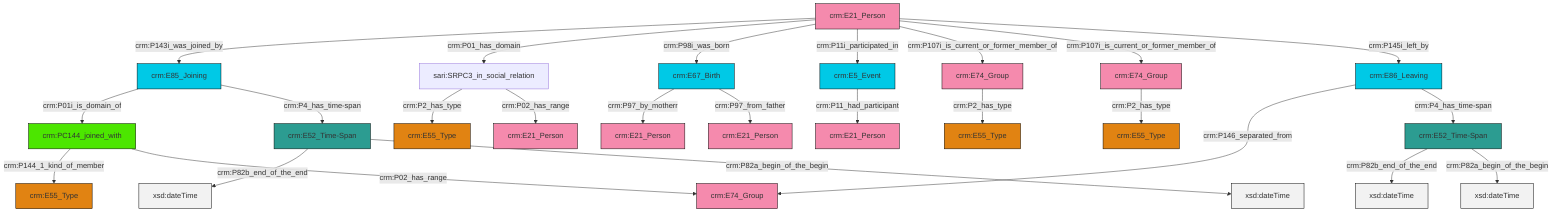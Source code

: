 graph TD
classDef Literal fill:#f2f2f2,stroke:#000000;
classDef CRM_Entity fill:#FFFFFF,stroke:#000000;
classDef Temporal_Entity fill:#00C9E6, stroke:#000000;
classDef Type fill:#E18312, stroke:#000000;
classDef Time-Span fill:#2C9C91, stroke:#000000;
classDef Appellation fill:#FFEB7F, stroke:#000000;
classDef Place fill:#008836, stroke:#000000;
classDef Persistent_Item fill:#B266B2, stroke:#000000;
classDef Conceptual_Object fill:#FFD700, stroke:#000000;
classDef Physical_Thing fill:#D2B48C, stroke:#000000;
classDef Actor fill:#f58aad, stroke:#000000;
classDef PC_Classes fill:#4ce600, stroke:#000000;
classDef Multi fill:#cccccc,stroke:#000000;

0["crm:E85_Joining"]:::Temporal_Entity -->|crm:P01i_is_domain_of| 1["crm:PC144_joined_with"]:::PC_Classes
2["crm:E21_Person"]:::Actor -->|crm:P143i_was_joined_by| 0["crm:E85_Joining"]:::Temporal_Entity
7["crm:E5_Event"]:::Temporal_Entity -->|crm:P11_had_participant| 8["crm:E21_Person"]:::Actor
0["crm:E85_Joining"]:::Temporal_Entity -->|crm:P4_has_time-span| 9["crm:E52_Time-Span"]:::Time-Span
5["crm:E52_Time-Span"]:::Time-Span -->|crm:P82b_end_of_the_end| 10[xsd:dateTime]:::Literal
11["sari:SRPC3_in_social_relation"]:::Default -->|crm:P2_has_type| 12["crm:E55_Type"]:::Type
1["crm:PC144_joined_with"]:::PC_Classes -->|crm:P144_1_kind_of_member| 13["crm:E55_Type"]:::Type
2["crm:E21_Person"]:::Actor -->|crm:P01_has_domain| 11["sari:SRPC3_in_social_relation"]:::Default
1["crm:PC144_joined_with"]:::PC_Classes -->|crm:P02_has_range| 14["crm:E74_Group"]:::Actor
2["crm:E21_Person"]:::Actor -->|crm:P98i_was_born| 15["crm:E67_Birth"]:::Temporal_Entity
5["crm:E52_Time-Span"]:::Time-Span -->|crm:P82a_begin_of_the_begin| 18[xsd:dateTime]:::Literal
2["crm:E21_Person"]:::Actor -->|crm:P11i_participated_in| 7["crm:E5_Event"]:::Temporal_Entity
9["crm:E52_Time-Span"]:::Time-Span -->|crm:P82b_end_of_the_end| 21[xsd:dateTime]:::Literal
2["crm:E21_Person"]:::Actor -->|crm:P107i_is_current_or_former_member_of| 25["crm:E74_Group"]:::Actor
15["crm:E67_Birth"]:::Temporal_Entity -->|crm:P97_by_motherr| 27["crm:E21_Person"]:::Actor
3["crm:E86_Leaving"]:::Temporal_Entity -->|crm:P146_separated_from| 14["crm:E74_Group"]:::Actor
32["crm:E74_Group"]:::Actor -->|crm:P2_has_type| 19["crm:E55_Type"]:::Type
15["crm:E67_Birth"]:::Temporal_Entity -->|crm:P97_from_father| 34["crm:E21_Person"]:::Actor
2["crm:E21_Person"]:::Actor -->|crm:P107i_is_current_or_former_member_of| 32["crm:E74_Group"]:::Actor
25["crm:E74_Group"]:::Actor -->|crm:P2_has_type| 16["crm:E55_Type"]:::Type
3["crm:E86_Leaving"]:::Temporal_Entity -->|crm:P4_has_time-span| 5["crm:E52_Time-Span"]:::Time-Span
11["sari:SRPC3_in_social_relation"]:::Default -->|crm:P02_has_range| 23["crm:E21_Person"]:::Actor
9["crm:E52_Time-Span"]:::Time-Span -->|crm:P82a_begin_of_the_begin| 45[xsd:dateTime]:::Literal
2["crm:E21_Person"]:::Actor -->|crm:P145i_left_by| 3["crm:E86_Leaving"]:::Temporal_Entity